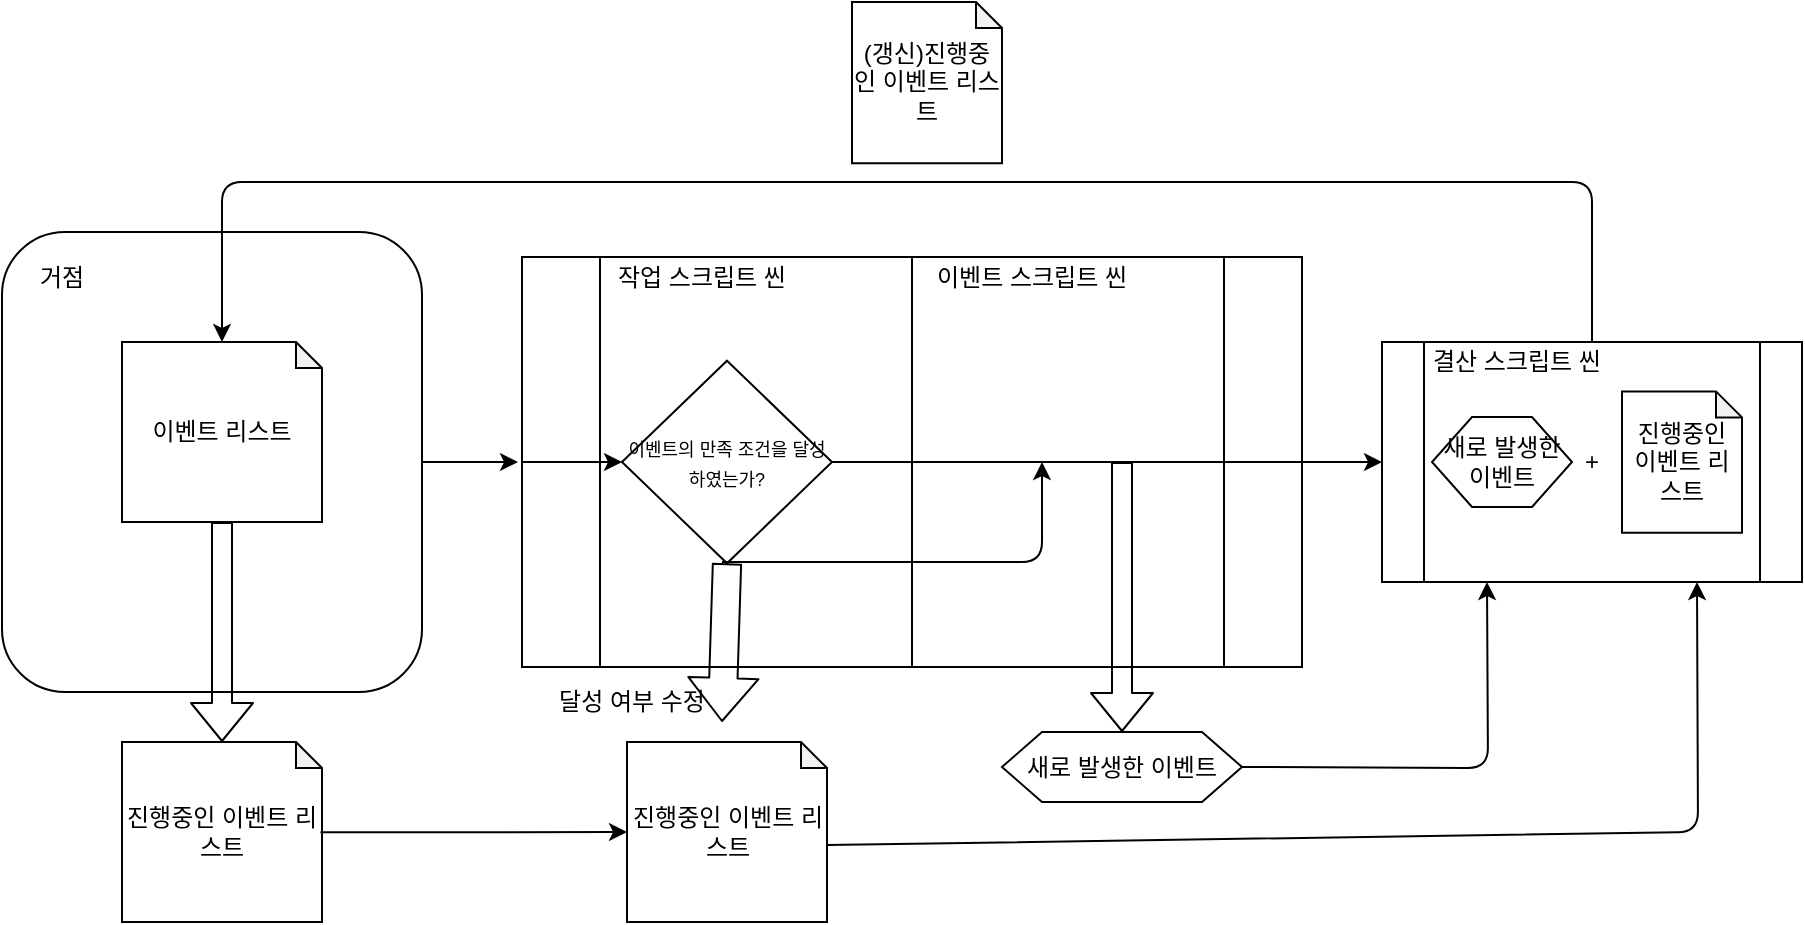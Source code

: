 <mxfile version="14.2.4" type="google"><diagram id="C5RBs43oDa-KdzZeNtuy" name="Page-1"><mxGraphModel dx="1102" dy="582" grid="1" gridSize="10" guides="1" tooltips="1" connect="1" arrows="1" fold="1" page="1" pageScale="1" pageWidth="827" pageHeight="1169" math="0" shadow="0"><root><mxCell id="WIyWlLk6GJQsqaUBKTNV-0"/><mxCell id="WIyWlLk6GJQsqaUBKTNV-1" parent="WIyWlLk6GJQsqaUBKTNV-0"/><mxCell id="WIyWlLk6GJQsqaUBKTNV-3" value="" style="rounded=1;whiteSpace=wrap;html=1;fontSize=12;glass=0;strokeWidth=1;shadow=0;" parent="WIyWlLk6GJQsqaUBKTNV-1" vertex="1"><mxGeometry x="80" y="305" width="210" height="230" as="geometry"/></mxCell><mxCell id="UM3ghyFoS-ZNF3tSTUS2-0" value="" style="shape=process;whiteSpace=wrap;html=1;backgroundOutline=1;" vertex="1" parent="WIyWlLk6GJQsqaUBKTNV-1"><mxGeometry x="340" y="317.5" width="390" height="205" as="geometry"/></mxCell><mxCell id="UM3ghyFoS-ZNF3tSTUS2-1" value="작업 스크립트 씬" style="text;html=1;strokeColor=none;fillColor=none;align=center;verticalAlign=middle;whiteSpace=wrap;rounded=0;" vertex="1" parent="WIyWlLk6GJQsqaUBKTNV-1"><mxGeometry x="380" y="317.5" width="100" height="20" as="geometry"/></mxCell><mxCell id="UM3ghyFoS-ZNF3tSTUS2-2" value="" style="endArrow=classic;html=1;exitX=1;exitY=0.5;exitDx=0;exitDy=0;" edge="1" parent="WIyWlLk6GJQsqaUBKTNV-1" source="WIyWlLk6GJQsqaUBKTNV-3"><mxGeometry width="50" height="50" relative="1" as="geometry"><mxPoint x="390" y="290" as="sourcePoint"/><mxPoint x="338" y="420" as="targetPoint"/></mxGeometry></mxCell><mxCell id="UM3ghyFoS-ZNF3tSTUS2-4" value="" style="endArrow=classic;html=1;exitX=0;exitY=0.5;exitDx=0;exitDy=0;entryX=0;entryY=0.5;entryDx=0;entryDy=0;" edge="1" parent="WIyWlLk6GJQsqaUBKTNV-1" source="UM3ghyFoS-ZNF3tSTUS2-0" target="UM3ghyFoS-ZNF3tSTUS2-6"><mxGeometry width="50" height="50" relative="1" as="geometry"><mxPoint x="500" y="400" as="sourcePoint"/><mxPoint x="440" y="390" as="targetPoint"/></mxGeometry></mxCell><mxCell id="UM3ghyFoS-ZNF3tSTUS2-5" value="" style="endArrow=none;html=1;entryX=0.5;entryY=0;entryDx=0;entryDy=0;exitX=0.5;exitY=1;exitDx=0;exitDy=0;" edge="1" parent="WIyWlLk6GJQsqaUBKTNV-1" source="UM3ghyFoS-ZNF3tSTUS2-0" target="UM3ghyFoS-ZNF3tSTUS2-0"><mxGeometry width="50" height="50" relative="1" as="geometry"><mxPoint x="450" y="350" as="sourcePoint"/><mxPoint x="500" y="300" as="targetPoint"/></mxGeometry></mxCell><mxCell id="UM3ghyFoS-ZNF3tSTUS2-6" value="&lt;font style=&quot;font-size: 9px&quot;&gt;이벤트의 만족 조건을 달성 하였는가?&lt;/font&gt;" style="rhombus;whiteSpace=wrap;html=1;" vertex="1" parent="WIyWlLk6GJQsqaUBKTNV-1"><mxGeometry x="390" y="369.38" width="105" height="101.25" as="geometry"/></mxCell><mxCell id="UM3ghyFoS-ZNF3tSTUS2-7" value="이벤트 스크립트 씬" style="text;html=1;strokeColor=none;fillColor=none;align=center;verticalAlign=middle;whiteSpace=wrap;rounded=0;" vertex="1" parent="WIyWlLk6GJQsqaUBKTNV-1"><mxGeometry x="530" y="317.5" width="130" height="20" as="geometry"/></mxCell><mxCell id="UM3ghyFoS-ZNF3tSTUS2-8" value="진행중인 이벤트 리스트" style="shape=note;whiteSpace=wrap;html=1;backgroundOutline=1;darkOpacity=0.05;size=13;" vertex="1" parent="WIyWlLk6GJQsqaUBKTNV-1"><mxGeometry x="140" y="560" width="100" height="90" as="geometry"/></mxCell><mxCell id="UM3ghyFoS-ZNF3tSTUS2-9" value="" style="endArrow=classic;html=1;exitX=0.992;exitY=0.502;exitDx=0;exitDy=0;exitPerimeter=0;entryX=0;entryY=0.5;entryDx=0;entryDy=0;entryPerimeter=0;" edge="1" parent="WIyWlLk6GJQsqaUBKTNV-1" source="UM3ghyFoS-ZNF3tSTUS2-8" target="UM3ghyFoS-ZNF3tSTUS2-11"><mxGeometry width="50" height="50" relative="1" as="geometry"><mxPoint x="440" y="500" as="sourcePoint"/><mxPoint x="330" y="602" as="targetPoint"/></mxGeometry></mxCell><mxCell id="UM3ghyFoS-ZNF3tSTUS2-11" value="진행중인 이벤트 리스트" style="shape=note;whiteSpace=wrap;html=1;backgroundOutline=1;darkOpacity=0.05;size=13;" vertex="1" parent="WIyWlLk6GJQsqaUBKTNV-1"><mxGeometry x="392.5" y="560" width="100" height="90" as="geometry"/></mxCell><mxCell id="UM3ghyFoS-ZNF3tSTUS2-12" value="달성 여부 수정" style="text;html=1;strokeColor=none;fillColor=none;align=center;verticalAlign=middle;whiteSpace=wrap;rounded=0;" vertex="1" parent="WIyWlLk6GJQsqaUBKTNV-1"><mxGeometry x="350" y="530" width="90" height="20" as="geometry"/></mxCell><mxCell id="UM3ghyFoS-ZNF3tSTUS2-13" value="" style="shape=flexArrow;endArrow=classic;html=1;width=14.167;endSize=6.833;entryX=1;entryY=1;entryDx=0;entryDy=0;exitX=0.5;exitY=1;exitDx=0;exitDy=0;" edge="1" parent="WIyWlLk6GJQsqaUBKTNV-1" source="UM3ghyFoS-ZNF3tSTUS2-6" target="UM3ghyFoS-ZNF3tSTUS2-12"><mxGeometry width="50" height="50" relative="1" as="geometry"><mxPoint x="442.5" y="500" as="sourcePoint"/><mxPoint x="492.5" y="450" as="targetPoint"/></mxGeometry></mxCell><mxCell id="UM3ghyFoS-ZNF3tSTUS2-14" value="" style="endArrow=classic;html=1;" edge="1" parent="WIyWlLk6GJQsqaUBKTNV-1"><mxGeometry width="50" height="50" relative="1" as="geometry"><mxPoint x="440" y="470" as="sourcePoint"/><mxPoint x="600" y="420" as="targetPoint"/><Array as="points"><mxPoint x="600" y="470"/></Array></mxGeometry></mxCell><mxCell id="UM3ghyFoS-ZNF3tSTUS2-15" value="" style="endArrow=classic;html=1;exitX=1;exitY=0.5;exitDx=0;exitDy=0;" edge="1" parent="WIyWlLk6GJQsqaUBKTNV-1" source="UM3ghyFoS-ZNF3tSTUS2-6"><mxGeometry width="50" height="50" relative="1" as="geometry"><mxPoint x="440" y="480" as="sourcePoint"/><mxPoint x="770" y="420" as="targetPoint"/></mxGeometry></mxCell><mxCell id="UM3ghyFoS-ZNF3tSTUS2-16" value="" style="shape=flexArrow;endArrow=classic;html=1;" edge="1" parent="WIyWlLk6GJQsqaUBKTNV-1" target="UM3ghyFoS-ZNF3tSTUS2-18"><mxGeometry width="50" height="50" relative="1" as="geometry"><mxPoint x="640" y="420" as="sourcePoint"/><mxPoint x="640" y="560" as="targetPoint"/></mxGeometry></mxCell><mxCell id="UM3ghyFoS-ZNF3tSTUS2-17" value="" style="shape=process;whiteSpace=wrap;html=1;backgroundOutline=1;" vertex="1" parent="WIyWlLk6GJQsqaUBKTNV-1"><mxGeometry x="770" y="360" width="210" height="120" as="geometry"/></mxCell><mxCell id="UM3ghyFoS-ZNF3tSTUS2-18" value="새로 발생한 이벤트" style="shape=hexagon;perimeter=hexagonPerimeter2;whiteSpace=wrap;html=1;fixedSize=1;" vertex="1" parent="WIyWlLk6GJQsqaUBKTNV-1"><mxGeometry x="580" y="555" width="120" height="35" as="geometry"/></mxCell><mxCell id="UM3ghyFoS-ZNF3tSTUS2-19" value="" style="endArrow=classic;html=1;exitX=0;exitY=0;exitDx=100;exitDy=51.5;exitPerimeter=0;entryX=0.75;entryY=1;entryDx=0;entryDy=0;" edge="1" parent="WIyWlLk6GJQsqaUBKTNV-1" source="UM3ghyFoS-ZNF3tSTUS2-11" target="UM3ghyFoS-ZNF3tSTUS2-17"><mxGeometry width="50" height="50" relative="1" as="geometry"><mxPoint x="550" y="500" as="sourcePoint"/><mxPoint x="900" y="612" as="targetPoint"/><Array as="points"><mxPoint x="928" y="605"/></Array></mxGeometry></mxCell><mxCell id="UM3ghyFoS-ZNF3tSTUS2-20" value="" style="endArrow=classic;html=1;exitX=1;exitY=0.5;exitDx=0;exitDy=0;entryX=0.25;entryY=1;entryDx=0;entryDy=0;" edge="1" parent="WIyWlLk6GJQsqaUBKTNV-1" source="UM3ghyFoS-ZNF3tSTUS2-18" target="UM3ghyFoS-ZNF3tSTUS2-17"><mxGeometry width="50" height="50" relative="1" as="geometry"><mxPoint x="550" y="500" as="sourcePoint"/><mxPoint x="600" y="450" as="targetPoint"/><Array as="points"><mxPoint x="823" y="573"/></Array></mxGeometry></mxCell><mxCell id="UM3ghyFoS-ZNF3tSTUS2-21" value="진행중인 이벤트 리스트" style="shape=note;whiteSpace=wrap;html=1;backgroundOutline=1;darkOpacity=0.05;size=13;" vertex="1" parent="WIyWlLk6GJQsqaUBKTNV-1"><mxGeometry x="890" y="384.69" width="60" height="70.63" as="geometry"/></mxCell><mxCell id="UM3ghyFoS-ZNF3tSTUS2-22" value="새로 발생한 이벤트" style="shape=hexagon;perimeter=hexagonPerimeter2;whiteSpace=wrap;html=1;fixedSize=1;" vertex="1" parent="WIyWlLk6GJQsqaUBKTNV-1"><mxGeometry x="795" y="397.5" width="70" height="45" as="geometry"/></mxCell><mxCell id="UM3ghyFoS-ZNF3tSTUS2-23" value="결산 스크립트 씬" style="text;html=1;strokeColor=none;fillColor=none;align=center;verticalAlign=middle;whiteSpace=wrap;rounded=0;" vertex="1" parent="WIyWlLk6GJQsqaUBKTNV-1"><mxGeometry x="790" y="360" width="95" height="20" as="geometry"/></mxCell><mxCell id="UM3ghyFoS-ZNF3tSTUS2-24" value="+" style="text;html=1;strokeColor=none;fillColor=none;align=center;verticalAlign=middle;whiteSpace=wrap;rounded=0;" vertex="1" parent="WIyWlLk6GJQsqaUBKTNV-1"><mxGeometry x="855" y="410" width="40" height="20" as="geometry"/></mxCell><mxCell id="UM3ghyFoS-ZNF3tSTUS2-25" value="거점" style="text;html=1;strokeColor=none;fillColor=none;align=center;verticalAlign=middle;whiteSpace=wrap;rounded=0;" vertex="1" parent="WIyWlLk6GJQsqaUBKTNV-1"><mxGeometry x="90" y="317.5" width="40" height="20" as="geometry"/></mxCell><mxCell id="UM3ghyFoS-ZNF3tSTUS2-26" value="이벤트 리스트" style="shape=note;whiteSpace=wrap;html=1;backgroundOutline=1;darkOpacity=0.05;size=13;" vertex="1" parent="WIyWlLk6GJQsqaUBKTNV-1"><mxGeometry x="140" y="360" width="100" height="90" as="geometry"/></mxCell><mxCell id="UM3ghyFoS-ZNF3tSTUS2-29" value="" style="shape=flexArrow;endArrow=classic;html=1;entryX=0.5;entryY=0;entryDx=0;entryDy=0;entryPerimeter=0;exitX=0.5;exitY=1;exitDx=0;exitDy=0;exitPerimeter=0;" edge="1" parent="WIyWlLk6GJQsqaUBKTNV-1" source="UM3ghyFoS-ZNF3tSTUS2-26" target="UM3ghyFoS-ZNF3tSTUS2-8"><mxGeometry width="50" height="50" relative="1" as="geometry"><mxPoint x="260" y="580" as="sourcePoint"/><mxPoint x="310" y="530" as="targetPoint"/></mxGeometry></mxCell><mxCell id="UM3ghyFoS-ZNF3tSTUS2-30" value="" style="endArrow=classic;html=1;exitX=0.5;exitY=0;exitDx=0;exitDy=0;entryX=0.5;entryY=0;entryDx=0;entryDy=0;entryPerimeter=0;" edge="1" parent="WIyWlLk6GJQsqaUBKTNV-1" source="UM3ghyFoS-ZNF3tSTUS2-17" target="UM3ghyFoS-ZNF3tSTUS2-26"><mxGeometry width="50" height="50" relative="1" as="geometry"><mxPoint x="870" y="350" as="sourcePoint"/><mxPoint x="640" y="360" as="targetPoint"/><Array as="points"><mxPoint x="875" y="280"/><mxPoint x="190" y="280"/></Array></mxGeometry></mxCell><mxCell id="UM3ghyFoS-ZNF3tSTUS2-31" value="(갱신)진행중인 이벤트 리스트" style="shape=note;whiteSpace=wrap;html=1;backgroundOutline=1;darkOpacity=0.05;size=13;" vertex="1" parent="WIyWlLk6GJQsqaUBKTNV-1"><mxGeometry x="505" y="190" width="75" height="80.63" as="geometry"/></mxCell></root></mxGraphModel></diagram></mxfile>